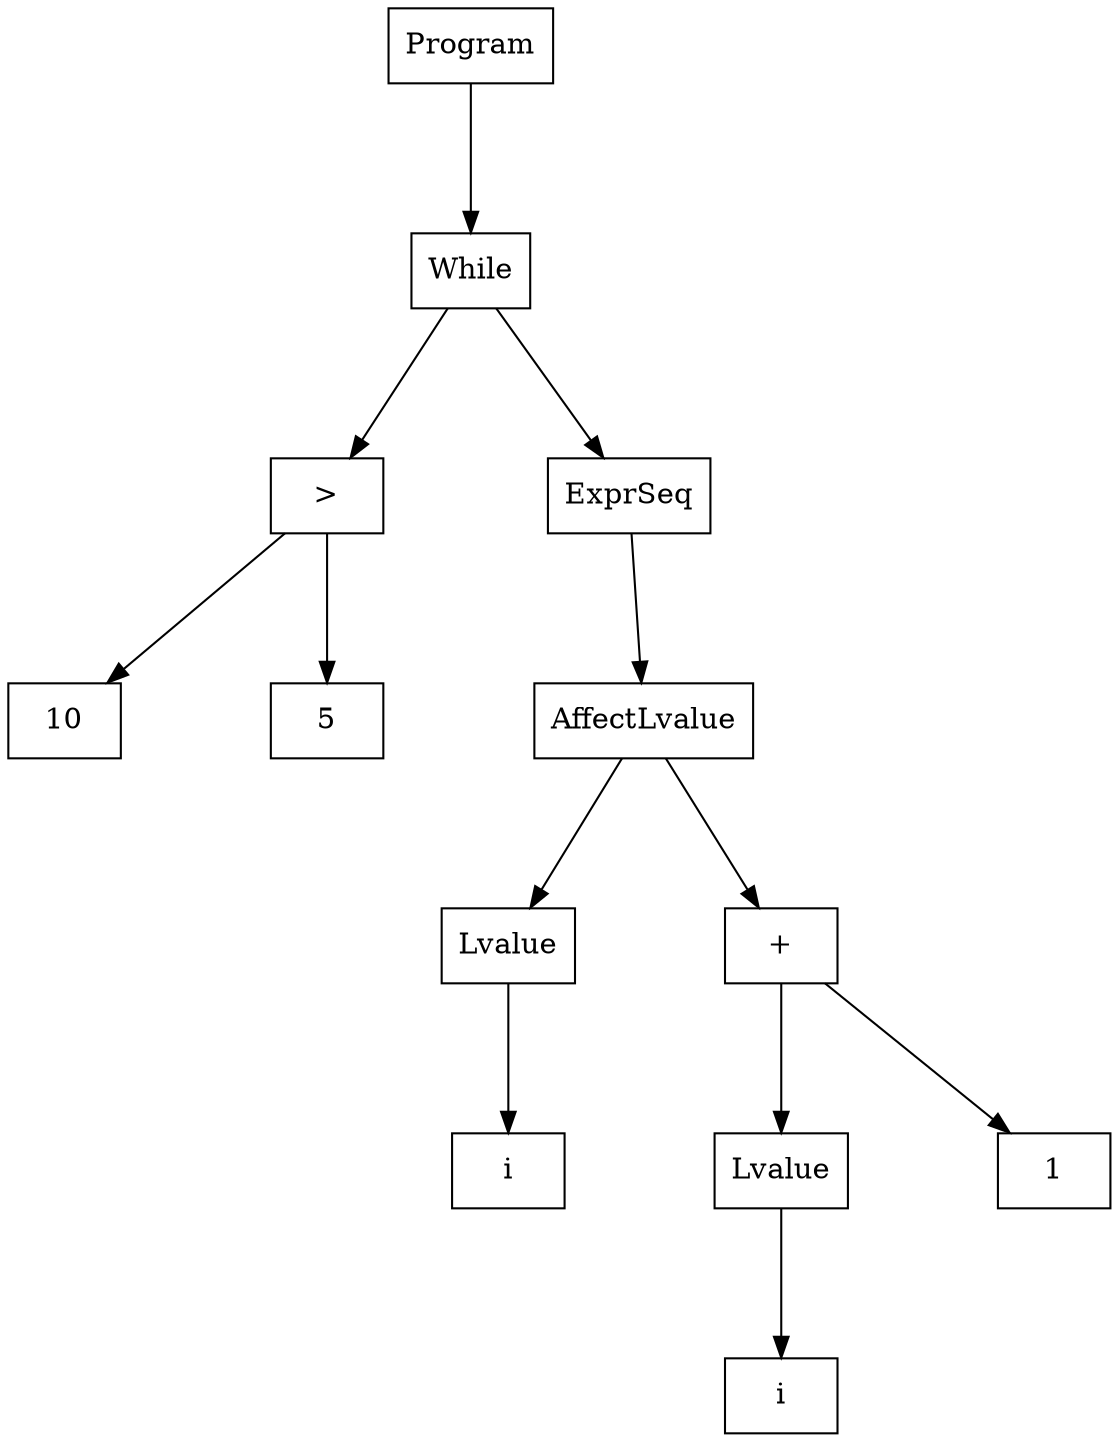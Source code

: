 digraph "ast"{

	nodesep=1;
	ranksep=1;

	N0 [label="Program", shape="box"];
	N1 [label="While", shape="box"];
	N3 [label="10", shape="box"];
	N4 [label="5", shape="box"];
	N2 [label=">", shape="box"];
	N5 [label="ExprSeq", shape="box"];
	N6 [label="AffectLvalue", shape="box"];
	N7 [label="Lvalue", shape="box"];
	N8 [label="i", shape="box"];
	N10 [label="Lvalue", shape="box"];
	N11 [label="i", shape="box"];
	N12 [label="1", shape="box"];
	N9 [label="+", shape="box"];

	N2 -> N3; 
	N2 -> N4; 
	N1 -> N2; 
	N7 -> N8; 
	N6 -> N7; 
	N10 -> N11; 
	N9 -> N10; 
	N9 -> N12; 
	N6 -> N9; 
	N5 -> N6; 
	N1 -> N5; 
	N0 -> N1; 
}
